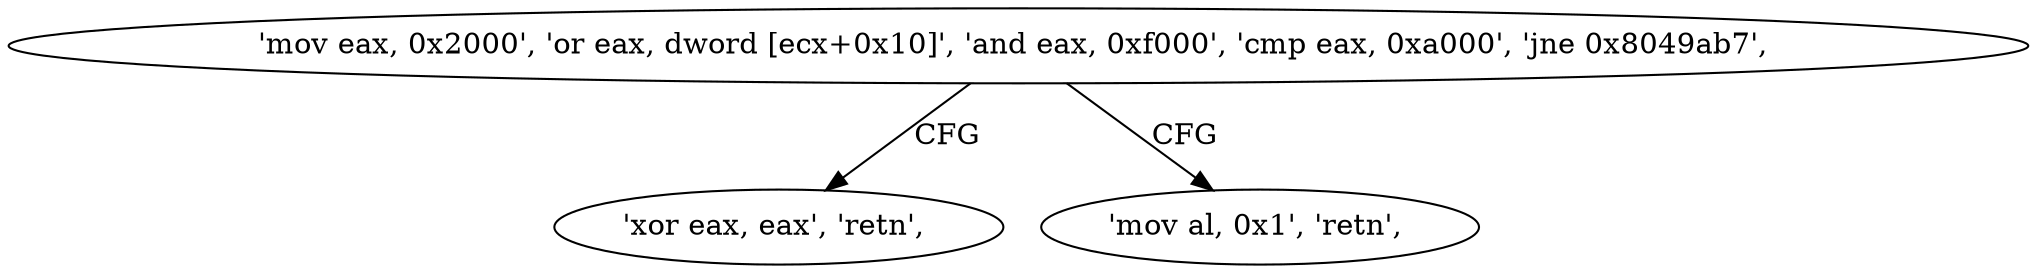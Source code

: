 digraph "func" {
"134519456" [label = "'mov eax, 0x2000', 'or eax, dword [ecx+0x10]', 'and eax, 0xf000', 'cmp eax, 0xa000', 'jne 0x8049ab7', " ]
"134519479" [label = "'xor eax, eax', 'retn', " ]
"134519476" [label = "'mov al, 0x1', 'retn', " ]
"134519456" -> "134519479" [ label = "CFG" ]
"134519456" -> "134519476" [ label = "CFG" ]
}
